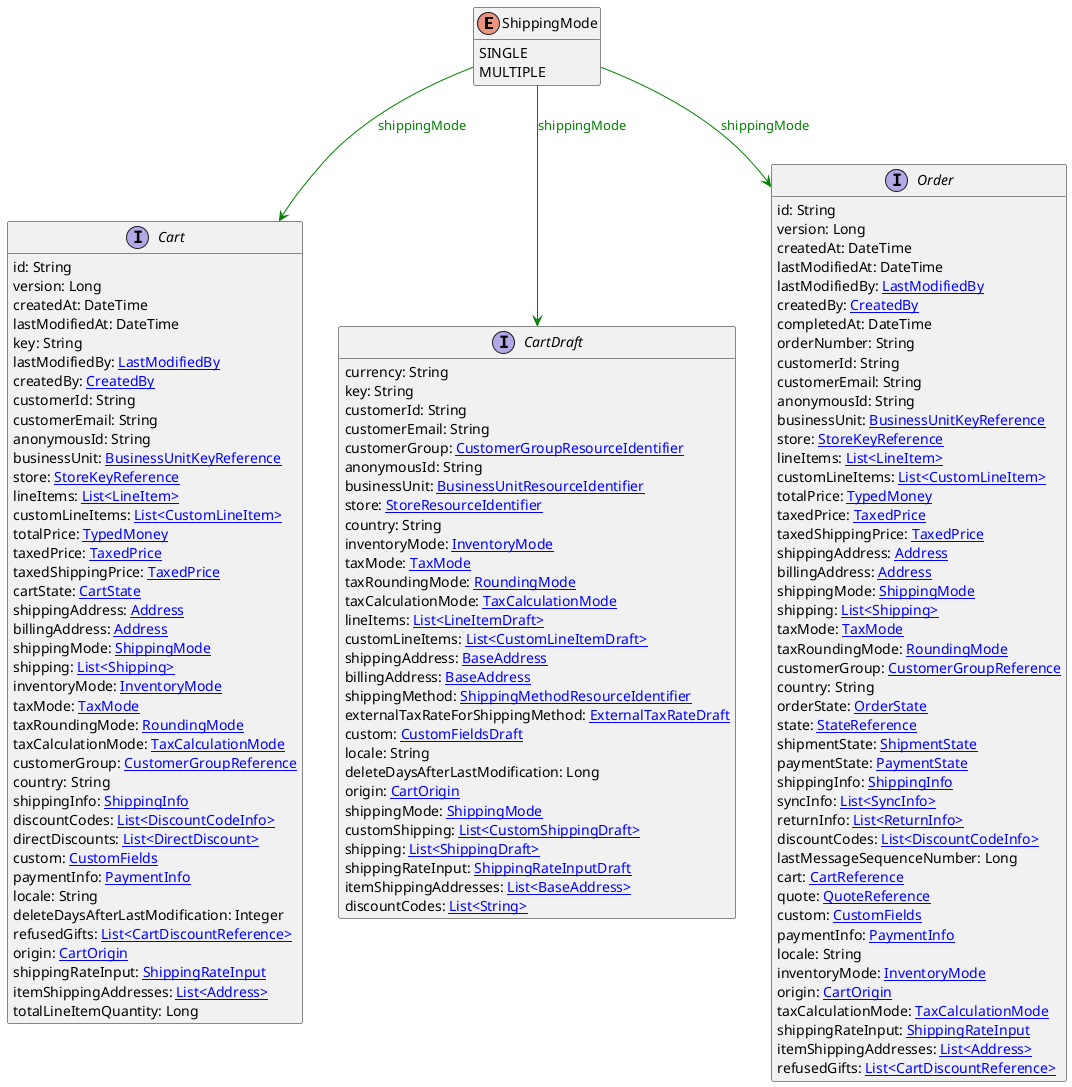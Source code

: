 @startuml

hide methods
enum ShippingMode {
    SINGLE
    MULTIPLE
}
interface Cart [[Cart.svg]]  {
    id: String
    version: Long
    createdAt: DateTime
    lastModifiedAt: DateTime
    key: String
    lastModifiedBy: [[LastModifiedBy.svg LastModifiedBy]]
    createdBy: [[CreatedBy.svg CreatedBy]]
    customerId: String
    customerEmail: String
    anonymousId: String
    businessUnit: [[BusinessUnitKeyReference.svg BusinessUnitKeyReference]]
    store: [[StoreKeyReference.svg StoreKeyReference]]
    lineItems: [[LineItem.svg List<LineItem>]]
    customLineItems: [[CustomLineItem.svg List<CustomLineItem>]]
    totalPrice: [[TypedMoney.svg TypedMoney]]
    taxedPrice: [[TaxedPrice.svg TaxedPrice]]
    taxedShippingPrice: [[TaxedPrice.svg TaxedPrice]]
    cartState: [[CartState.svg CartState]]
    shippingAddress: [[Address.svg Address]]
    billingAddress: [[Address.svg Address]]
    shippingMode: [[ShippingMode.svg ShippingMode]]
    shipping: [[Shipping.svg List<Shipping>]]
    inventoryMode: [[InventoryMode.svg InventoryMode]]
    taxMode: [[TaxMode.svg TaxMode]]
    taxRoundingMode: [[RoundingMode.svg RoundingMode]]
    taxCalculationMode: [[TaxCalculationMode.svg TaxCalculationMode]]
    customerGroup: [[CustomerGroupReference.svg CustomerGroupReference]]
    country: String
    shippingInfo: [[ShippingInfo.svg ShippingInfo]]
    discountCodes: [[DiscountCodeInfo.svg List<DiscountCodeInfo>]]
    directDiscounts: [[DirectDiscount.svg List<DirectDiscount>]]
    custom: [[CustomFields.svg CustomFields]]
    paymentInfo: [[PaymentInfo.svg PaymentInfo]]
    locale: String
    deleteDaysAfterLastModification: Integer
    refusedGifts: [[CartDiscountReference.svg List<CartDiscountReference>]]
    origin: [[CartOrigin.svg CartOrigin]]
    shippingRateInput: [[ShippingRateInput.svg ShippingRateInput]]
    itemShippingAddresses: [[Address.svg List<Address>]]
    totalLineItemQuantity: Long
}
interface CartDraft [[CartDraft.svg]]  {
    currency: String
    key: String
    customerId: String
    customerEmail: String
    customerGroup: [[CustomerGroupResourceIdentifier.svg CustomerGroupResourceIdentifier]]
    anonymousId: String
    businessUnit: [[BusinessUnitResourceIdentifier.svg BusinessUnitResourceIdentifier]]
    store: [[StoreResourceIdentifier.svg StoreResourceIdentifier]]
    country: String
    inventoryMode: [[InventoryMode.svg InventoryMode]]
    taxMode: [[TaxMode.svg TaxMode]]
    taxRoundingMode: [[RoundingMode.svg RoundingMode]]
    taxCalculationMode: [[TaxCalculationMode.svg TaxCalculationMode]]
    lineItems: [[LineItemDraft.svg List<LineItemDraft>]]
    customLineItems: [[CustomLineItemDraft.svg List<CustomLineItemDraft>]]
    shippingAddress: [[BaseAddress.svg BaseAddress]]
    billingAddress: [[BaseAddress.svg BaseAddress]]
    shippingMethod: [[ShippingMethodResourceIdentifier.svg ShippingMethodResourceIdentifier]]
    externalTaxRateForShippingMethod: [[ExternalTaxRateDraft.svg ExternalTaxRateDraft]]
    custom: [[CustomFieldsDraft.svg CustomFieldsDraft]]
    locale: String
    deleteDaysAfterLastModification: Long
    origin: [[CartOrigin.svg CartOrigin]]
    shippingMode: [[ShippingMode.svg ShippingMode]]
    customShipping: [[CustomShippingDraft.svg List<CustomShippingDraft>]]
    shipping: [[ShippingDraft.svg List<ShippingDraft>]]
    shippingRateInput: [[ShippingRateInputDraft.svg ShippingRateInputDraft]]
    itemShippingAddresses: [[BaseAddress.svg List<BaseAddress>]]
    discountCodes: [[String.svg List<String>]]
}
interface Order [[Order.svg]]  {
    id: String
    version: Long
    createdAt: DateTime
    lastModifiedAt: DateTime
    lastModifiedBy: [[LastModifiedBy.svg LastModifiedBy]]
    createdBy: [[CreatedBy.svg CreatedBy]]
    completedAt: DateTime
    orderNumber: String
    customerId: String
    customerEmail: String
    anonymousId: String
    businessUnit: [[BusinessUnitKeyReference.svg BusinessUnitKeyReference]]
    store: [[StoreKeyReference.svg StoreKeyReference]]
    lineItems: [[LineItem.svg List<LineItem>]]
    customLineItems: [[CustomLineItem.svg List<CustomLineItem>]]
    totalPrice: [[TypedMoney.svg TypedMoney]]
    taxedPrice: [[TaxedPrice.svg TaxedPrice]]
    taxedShippingPrice: [[TaxedPrice.svg TaxedPrice]]
    shippingAddress: [[Address.svg Address]]
    billingAddress: [[Address.svg Address]]
    shippingMode: [[ShippingMode.svg ShippingMode]]
    shipping: [[Shipping.svg List<Shipping>]]
    taxMode: [[TaxMode.svg TaxMode]]
    taxRoundingMode: [[RoundingMode.svg RoundingMode]]
    customerGroup: [[CustomerGroupReference.svg CustomerGroupReference]]
    country: String
    orderState: [[OrderState.svg OrderState]]
    state: [[StateReference.svg StateReference]]
    shipmentState: [[ShipmentState.svg ShipmentState]]
    paymentState: [[PaymentState.svg PaymentState]]
    shippingInfo: [[ShippingInfo.svg ShippingInfo]]
    syncInfo: [[SyncInfo.svg List<SyncInfo>]]
    returnInfo: [[ReturnInfo.svg List<ReturnInfo>]]
    discountCodes: [[DiscountCodeInfo.svg List<DiscountCodeInfo>]]
    lastMessageSequenceNumber: Long
    cart: [[CartReference.svg CartReference]]
    quote: [[QuoteReference.svg QuoteReference]]
    custom: [[CustomFields.svg CustomFields]]
    paymentInfo: [[PaymentInfo.svg PaymentInfo]]
    locale: String
    inventoryMode: [[InventoryMode.svg InventoryMode]]
    origin: [[CartOrigin.svg CartOrigin]]
    taxCalculationMode: [[TaxCalculationMode.svg TaxCalculationMode]]
    shippingRateInput: [[ShippingRateInput.svg ShippingRateInput]]
    itemShippingAddresses: [[Address.svg List<Address>]]
    refusedGifts: [[CartDiscountReference.svg List<CartDiscountReference>]]
}
ShippingMode --> Cart #green;text:green : "shippingMode"
ShippingMode --> CartDraft #green;text:green : "shippingMode"
ShippingMode --> Order #green;text:green : "shippingMode"
@enduml
